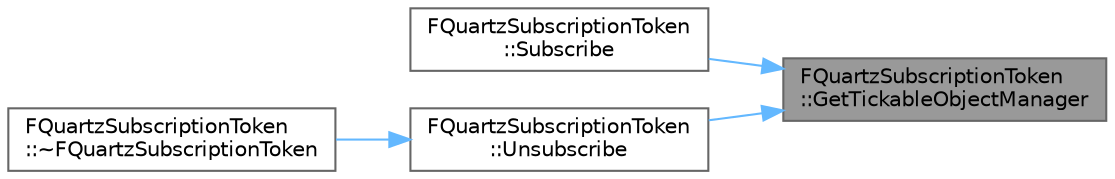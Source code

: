 digraph "FQuartzSubscriptionToken::GetTickableObjectManager"
{
 // INTERACTIVE_SVG=YES
 // LATEX_PDF_SIZE
  bgcolor="transparent";
  edge [fontname=Helvetica,fontsize=10,labelfontname=Helvetica,labelfontsize=10];
  node [fontname=Helvetica,fontsize=10,shape=box,height=0.2,width=0.4];
  rankdir="RL";
  Node1 [id="Node000001",label="FQuartzSubscriptionToken\l::GetTickableObjectManager",height=0.2,width=0.4,color="gray40", fillcolor="grey60", style="filled", fontcolor="black",tooltip=" "];
  Node1 -> Node2 [id="edge1_Node000001_Node000002",dir="back",color="steelblue1",style="solid",tooltip=" "];
  Node2 [id="Node000002",label="FQuartzSubscriptionToken\l::Subscribe",height=0.2,width=0.4,color="grey40", fillcolor="white", style="filled",URL="$db/daf/classFQuartzSubscriptionToken.html#a8a09b7892450ad77f0d085d34f11d485",tooltip=" "];
  Node1 -> Node3 [id="edge2_Node000001_Node000003",dir="back",color="steelblue1",style="solid",tooltip=" "];
  Node3 [id="Node000003",label="FQuartzSubscriptionToken\l::Unsubscribe",height=0.2,width=0.4,color="grey40", fillcolor="white", style="filled",URL="$db/daf/classFQuartzSubscriptionToken.html#a288dd4fa0d5926f88ac8e2c9d35708fb",tooltip=" "];
  Node3 -> Node4 [id="edge3_Node000003_Node000004",dir="back",color="steelblue1",style="solid",tooltip=" "];
  Node4 [id="Node000004",label="FQuartzSubscriptionToken\l::~FQuartzSubscriptionToken",height=0.2,width=0.4,color="grey40", fillcolor="white", style="filled",URL="$db/daf/classFQuartzSubscriptionToken.html#a785c481709179768f8a0d2c153551da7",tooltip=" "];
}
